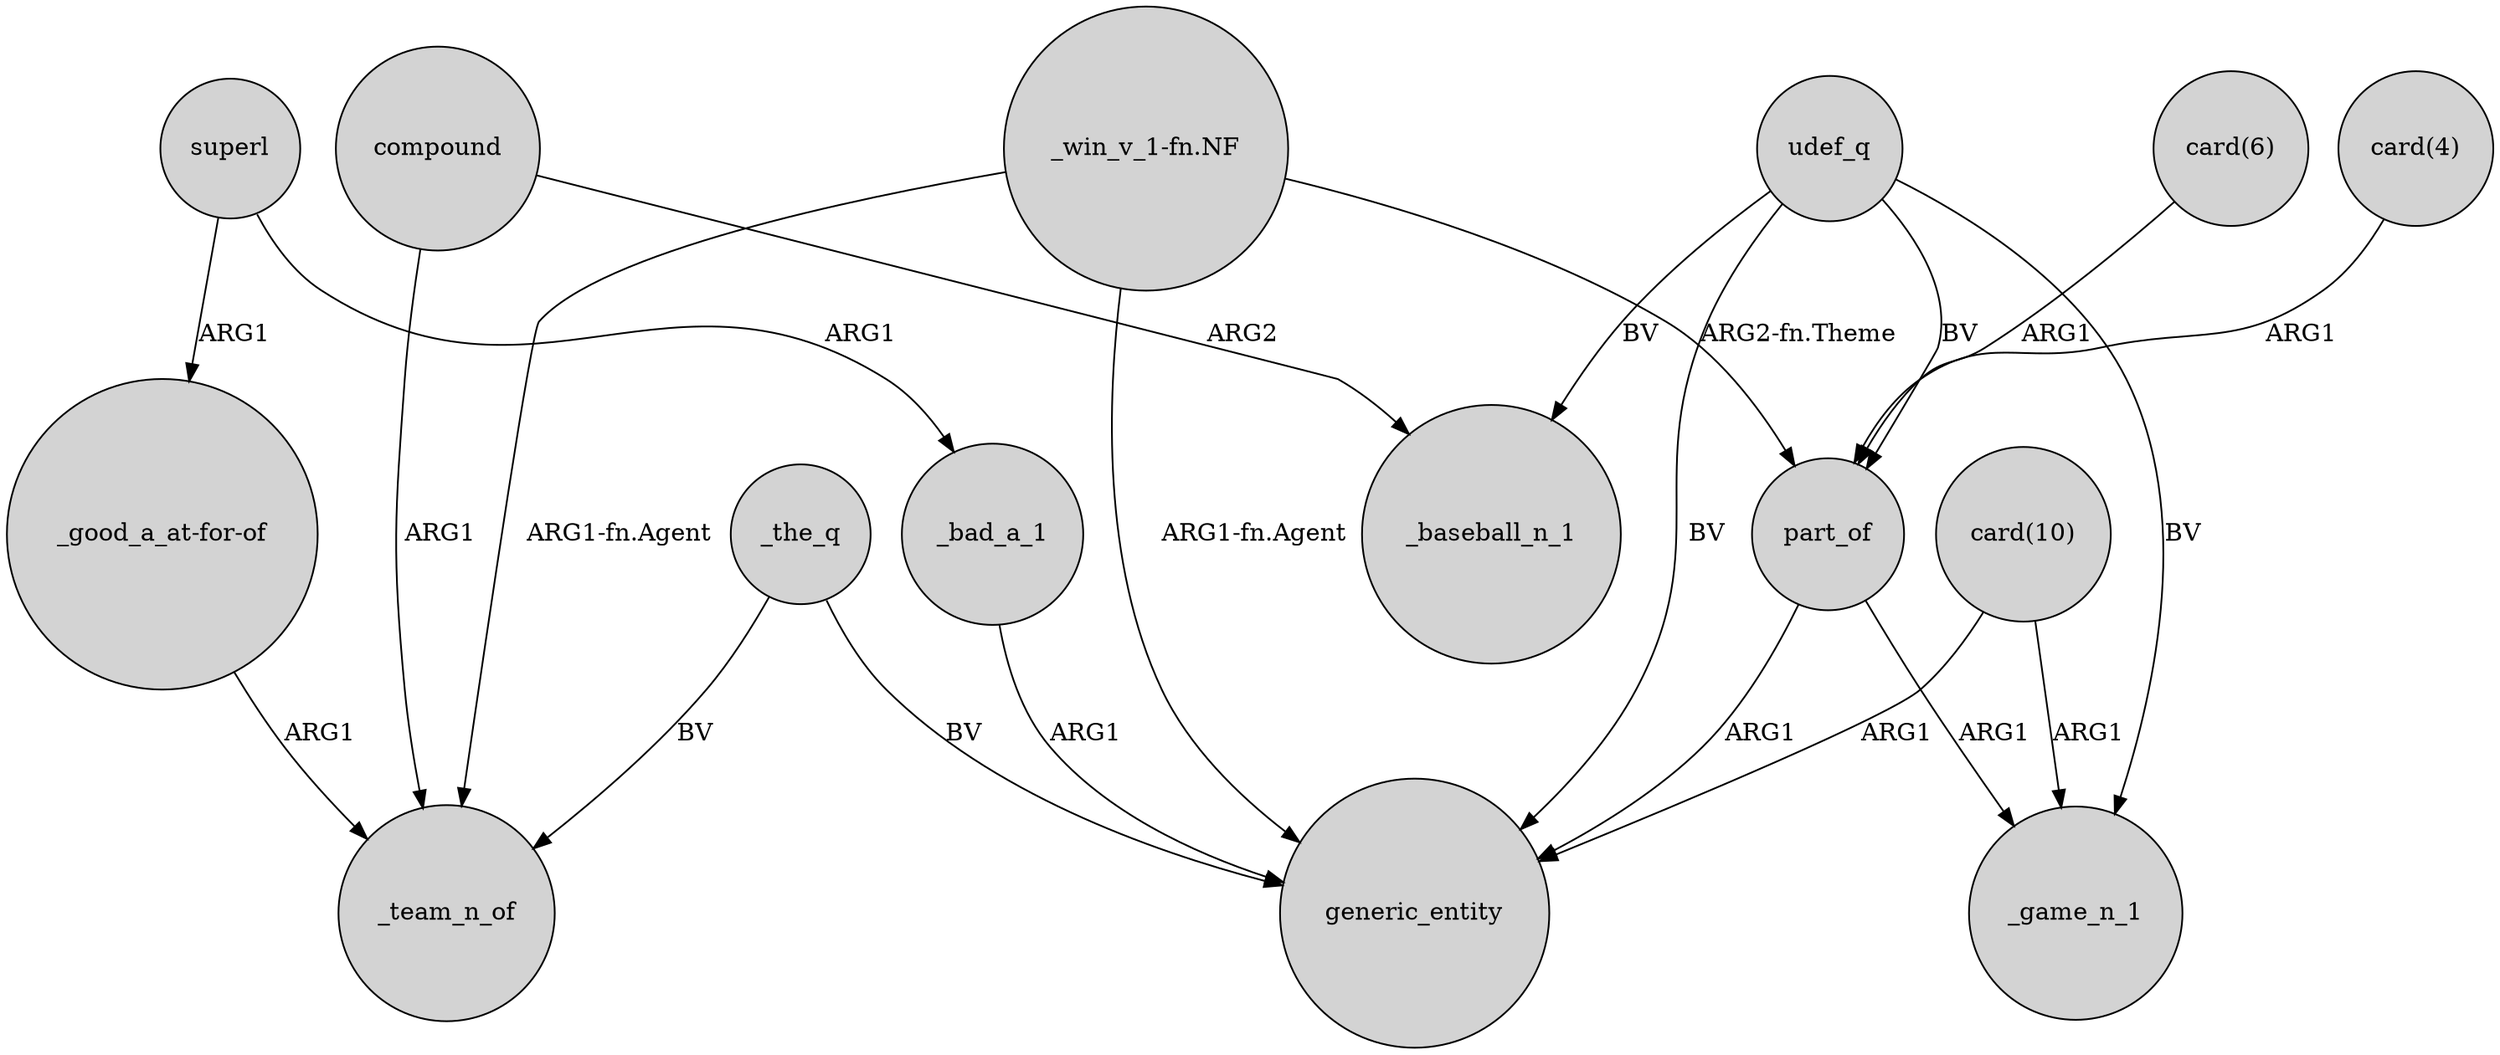 digraph {
	node [shape=circle style=filled]
	_the_q -> generic_entity [label=BV]
	_bad_a_1 -> generic_entity [label=ARG1]
	compound -> _team_n_of [label=ARG1]
	udef_q -> part_of [label=BV]
	udef_q -> _game_n_1 [label=BV]
	udef_q -> generic_entity [label=BV]
	"card(10)" -> generic_entity [label=ARG1]
	udef_q -> _baseball_n_1 [label=BV]
	"card(6)" -> part_of [label=ARG1]
	superl -> _bad_a_1 [label=ARG1]
	part_of -> generic_entity [label=ARG1]
	compound -> _baseball_n_1 [label=ARG2]
	part_of -> _game_n_1 [label=ARG1]
	superl -> "_good_a_at-for-of" [label=ARG1]
	"_win_v_1-fn.NF" -> part_of [label="ARG2-fn.Theme"]
	"_good_a_at-for-of" -> _team_n_of [label=ARG1]
	"_win_v_1-fn.NF" -> _team_n_of [label="ARG1-fn.Agent"]
	_the_q -> _team_n_of [label=BV]
	"card(10)" -> _game_n_1 [label=ARG1]
	"_win_v_1-fn.NF" -> generic_entity [label="ARG1-fn.Agent"]
	"card(4)" -> part_of [label=ARG1]
}
